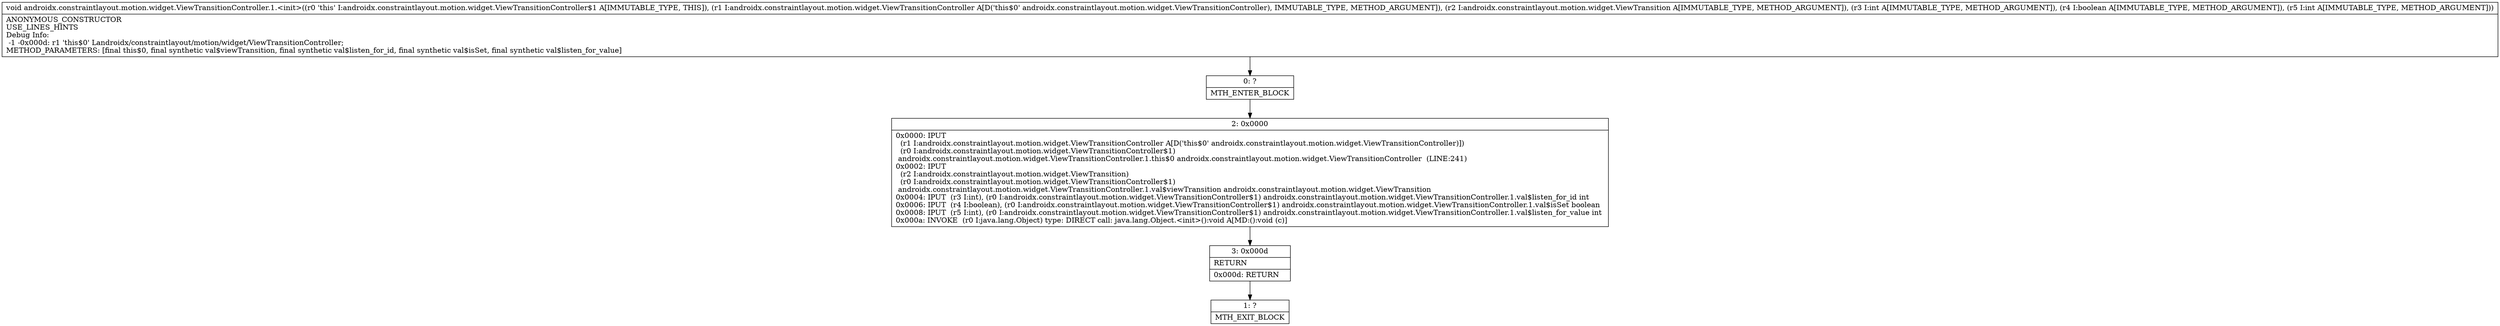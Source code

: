 digraph "CFG forandroidx.constraintlayout.motion.widget.ViewTransitionController.1.\<init\>(Landroidx\/constraintlayout\/motion\/widget\/ViewTransitionController;Landroidx\/constraintlayout\/motion\/widget\/ViewTransition;IZI)V" {
Node_0 [shape=record,label="{0\:\ ?|MTH_ENTER_BLOCK\l}"];
Node_2 [shape=record,label="{2\:\ 0x0000|0x0000: IPUT  \l  (r1 I:androidx.constraintlayout.motion.widget.ViewTransitionController A[D('this$0' androidx.constraintlayout.motion.widget.ViewTransitionController)])\l  (r0 I:androidx.constraintlayout.motion.widget.ViewTransitionController$1)\l androidx.constraintlayout.motion.widget.ViewTransitionController.1.this$0 androidx.constraintlayout.motion.widget.ViewTransitionController  (LINE:241)\l0x0002: IPUT  \l  (r2 I:androidx.constraintlayout.motion.widget.ViewTransition)\l  (r0 I:androidx.constraintlayout.motion.widget.ViewTransitionController$1)\l androidx.constraintlayout.motion.widget.ViewTransitionController.1.val$viewTransition androidx.constraintlayout.motion.widget.ViewTransition \l0x0004: IPUT  (r3 I:int), (r0 I:androidx.constraintlayout.motion.widget.ViewTransitionController$1) androidx.constraintlayout.motion.widget.ViewTransitionController.1.val$listen_for_id int \l0x0006: IPUT  (r4 I:boolean), (r0 I:androidx.constraintlayout.motion.widget.ViewTransitionController$1) androidx.constraintlayout.motion.widget.ViewTransitionController.1.val$isSet boolean \l0x0008: IPUT  (r5 I:int), (r0 I:androidx.constraintlayout.motion.widget.ViewTransitionController$1) androidx.constraintlayout.motion.widget.ViewTransitionController.1.val$listen_for_value int \l0x000a: INVOKE  (r0 I:java.lang.Object) type: DIRECT call: java.lang.Object.\<init\>():void A[MD:():void (c)]\l}"];
Node_3 [shape=record,label="{3\:\ 0x000d|RETURN\l|0x000d: RETURN   \l}"];
Node_1 [shape=record,label="{1\:\ ?|MTH_EXIT_BLOCK\l}"];
MethodNode[shape=record,label="{void androidx.constraintlayout.motion.widget.ViewTransitionController.1.\<init\>((r0 'this' I:androidx.constraintlayout.motion.widget.ViewTransitionController$1 A[IMMUTABLE_TYPE, THIS]), (r1 I:androidx.constraintlayout.motion.widget.ViewTransitionController A[D('this$0' androidx.constraintlayout.motion.widget.ViewTransitionController), IMMUTABLE_TYPE, METHOD_ARGUMENT]), (r2 I:androidx.constraintlayout.motion.widget.ViewTransition A[IMMUTABLE_TYPE, METHOD_ARGUMENT]), (r3 I:int A[IMMUTABLE_TYPE, METHOD_ARGUMENT]), (r4 I:boolean A[IMMUTABLE_TYPE, METHOD_ARGUMENT]), (r5 I:int A[IMMUTABLE_TYPE, METHOD_ARGUMENT]))  | ANONYMOUS_CONSTRUCTOR\lUSE_LINES_HINTS\lDebug Info:\l  \-1 \-0x000d: r1 'this$0' Landroidx\/constraintlayout\/motion\/widget\/ViewTransitionController;\lMETHOD_PARAMETERS: [final this$0, final synthetic val$viewTransition, final synthetic val$listen_for_id, final synthetic val$isSet, final synthetic val$listen_for_value]\l}"];
MethodNode -> Node_0;Node_0 -> Node_2;
Node_2 -> Node_3;
Node_3 -> Node_1;
}

